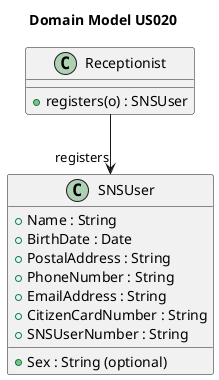 @startuml

title Domain Model US020

class Receptionist {
  +registers(o) : SNSUser
}

class SNSUser {
  +Name : String
  +BirthDate : Date
  +Sex : String (optional)
  +PostalAddress : String
  +PhoneNumber : String
  +EmailAddress : String
  +CitizenCardNumber : String
  +SNSUserNumber : String
}

Receptionist --> "registers" SNSUser

@enduml
